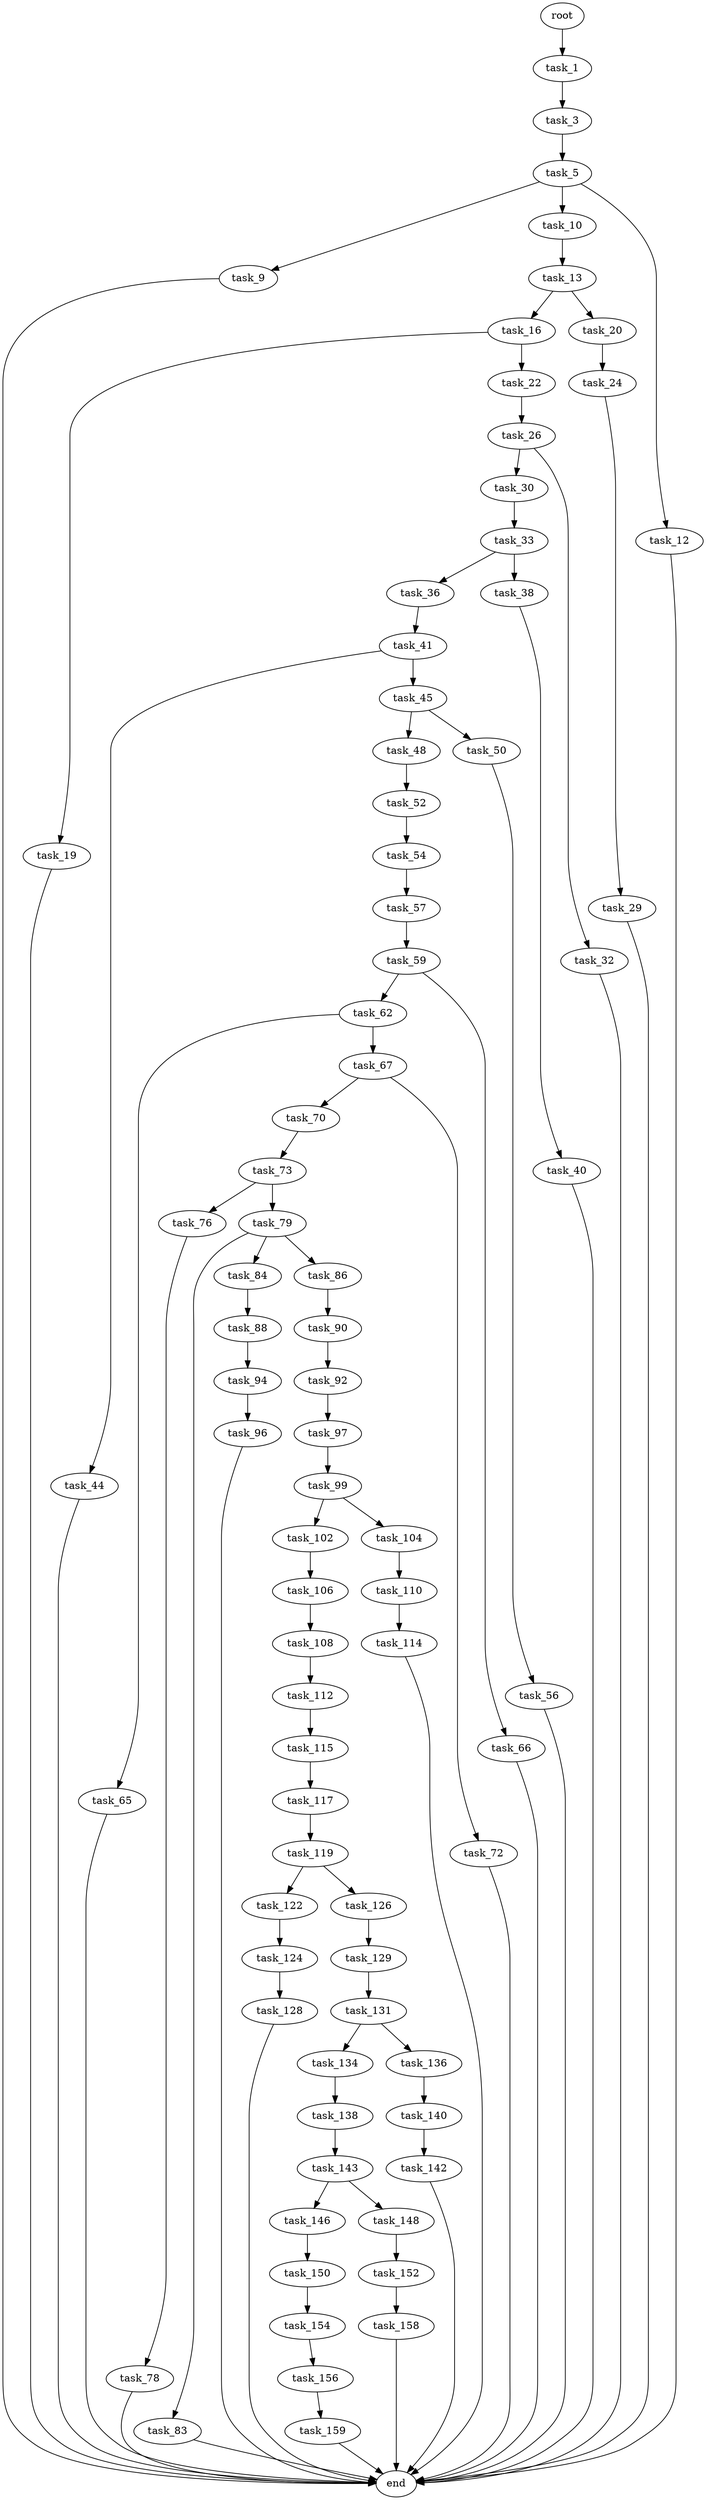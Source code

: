 digraph G {
  root [size="0.000000"];
  task_1 [size="17150043335.000000"];
  task_3 [size="5022063907.000000"];
  task_5 [size="877670299251.000000"];
  task_9 [size="676310683749.000000"];
  task_10 [size="147561524656.000000"];
  task_12 [size="24844570103.000000"];
  task_13 [size="36569238694.000000"];
  task_16 [size="231928233984.000000"];
  task_19 [size="1073741824000.000000"];
  task_20 [size="368293445632.000000"];
  task_22 [size="10649862705.000000"];
  task_24 [size="8589934592.000000"];
  task_26 [size="7381915917.000000"];
  task_29 [size="368293445632.000000"];
  task_30 [size="44226588169.000000"];
  task_32 [size="198255491786.000000"];
  task_33 [size="231928233984.000000"];
  task_36 [size="10170339225.000000"];
  task_38 [size="534897572963.000000"];
  task_40 [size="368293445632.000000"];
  task_41 [size="6134075809.000000"];
  task_44 [size="13233683131.000000"];
  task_45 [size="1073741824000.000000"];
  task_48 [size="4313482700.000000"];
  task_50 [size="1073741824000.000000"];
  task_52 [size="782757789696.000000"];
  task_54 [size="782757789696.000000"];
  task_56 [size="67267203351.000000"];
  task_57 [size="28991029248.000000"];
  task_59 [size="28036329732.000000"];
  task_62 [size="441287660534.000000"];
  task_65 [size="782757789696.000000"];
  task_66 [size="8478971283.000000"];
  task_67 [size="2468698308.000000"];
  task_70 [size="714180856638.000000"];
  task_72 [size="61137296279.000000"];
  task_73 [size="306129036183.000000"];
  task_76 [size="220435616665.000000"];
  task_78 [size="48651256213.000000"];
  task_79 [size="43698198146.000000"];
  task_83 [size="782757789696.000000"];
  task_84 [size="53204077548.000000"];
  task_86 [size="28991029248.000000"];
  task_88 [size="10199285951.000000"];
  task_90 [size="8588914931.000000"];
  task_92 [size="68719476736.000000"];
  task_94 [size="377358168557.000000"];
  task_96 [size="931403394368.000000"];
  task_97 [size="232499627633.000000"];
  task_99 [size="68719476736.000000"];
  task_102 [size="2429618091.000000"];
  task_104 [size="1455008196.000000"];
  task_106 [size="28991029248.000000"];
  task_108 [size="932418425.000000"];
  task_110 [size="17506349795.000000"];
  task_112 [size="20617076783.000000"];
  task_114 [size="17585738962.000000"];
  task_115 [size="231928233984.000000"];
  task_117 [size="172032316437.000000"];
  task_119 [size="549755813888.000000"];
  task_122 [size="782757789696.000000"];
  task_124 [size="134217728000.000000"];
  task_126 [size="40389645740.000000"];
  task_128 [size="8589934592.000000"];
  task_129 [size="134217728000.000000"];
  task_131 [size="1073741824000.000000"];
  task_134 [size="1193922959401.000000"];
  task_136 [size="662620663296.000000"];
  task_138 [size="368293445632.000000"];
  task_140 [size="68719476736.000000"];
  task_142 [size="68719476736.000000"];
  task_143 [size="583905458152.000000"];
  task_146 [size="9617228558.000000"];
  task_148 [size="71858178249.000000"];
  task_150 [size="368293445632.000000"];
  task_152 [size="539320810082.000000"];
  task_154 [size="78484809764.000000"];
  task_156 [size="255922679769.000000"];
  task_158 [size="782757789696.000000"];
  task_159 [size="4786735427.000000"];
  end [size="0.000000"];

  root -> task_1 [size="1.000000"];
  task_1 -> task_3 [size="838860800.000000"];
  task_3 -> task_5 [size="134217728.000000"];
  task_5 -> task_9 [size="536870912.000000"];
  task_5 -> task_10 [size="536870912.000000"];
  task_5 -> task_12 [size="536870912.000000"];
  task_9 -> end [size="1.000000"];
  task_10 -> task_13 [size="301989888.000000"];
  task_12 -> end [size="1.000000"];
  task_13 -> task_16 [size="33554432.000000"];
  task_13 -> task_20 [size="33554432.000000"];
  task_16 -> task_19 [size="301989888.000000"];
  task_16 -> task_22 [size="301989888.000000"];
  task_19 -> end [size="1.000000"];
  task_20 -> task_24 [size="411041792.000000"];
  task_22 -> task_26 [size="209715200.000000"];
  task_24 -> task_29 [size="33554432.000000"];
  task_26 -> task_30 [size="411041792.000000"];
  task_26 -> task_32 [size="411041792.000000"];
  task_29 -> end [size="1.000000"];
  task_30 -> task_33 [size="75497472.000000"];
  task_32 -> end [size="1.000000"];
  task_33 -> task_36 [size="301989888.000000"];
  task_33 -> task_38 [size="301989888.000000"];
  task_36 -> task_41 [size="536870912.000000"];
  task_38 -> task_40 [size="838860800.000000"];
  task_40 -> end [size="1.000000"];
  task_41 -> task_44 [size="134217728.000000"];
  task_41 -> task_45 [size="134217728.000000"];
  task_44 -> end [size="1.000000"];
  task_45 -> task_48 [size="838860800.000000"];
  task_45 -> task_50 [size="838860800.000000"];
  task_48 -> task_52 [size="134217728.000000"];
  task_50 -> task_56 [size="838860800.000000"];
  task_52 -> task_54 [size="679477248.000000"];
  task_54 -> task_57 [size="679477248.000000"];
  task_56 -> end [size="1.000000"];
  task_57 -> task_59 [size="75497472.000000"];
  task_59 -> task_62 [size="33554432.000000"];
  task_59 -> task_66 [size="33554432.000000"];
  task_62 -> task_65 [size="411041792.000000"];
  task_62 -> task_67 [size="411041792.000000"];
  task_65 -> end [size="1.000000"];
  task_66 -> end [size="1.000000"];
  task_67 -> task_70 [size="75497472.000000"];
  task_67 -> task_72 [size="75497472.000000"];
  task_70 -> task_73 [size="536870912.000000"];
  task_72 -> end [size="1.000000"];
  task_73 -> task_76 [size="411041792.000000"];
  task_73 -> task_79 [size="411041792.000000"];
  task_76 -> task_78 [size="411041792.000000"];
  task_78 -> end [size="1.000000"];
  task_79 -> task_83 [size="838860800.000000"];
  task_79 -> task_84 [size="838860800.000000"];
  task_79 -> task_86 [size="838860800.000000"];
  task_83 -> end [size="1.000000"];
  task_84 -> task_88 [size="838860800.000000"];
  task_86 -> task_90 [size="75497472.000000"];
  task_88 -> task_94 [size="301989888.000000"];
  task_90 -> task_92 [size="33554432.000000"];
  task_92 -> task_97 [size="134217728.000000"];
  task_94 -> task_96 [size="411041792.000000"];
  task_96 -> end [size="1.000000"];
  task_97 -> task_99 [size="301989888.000000"];
  task_99 -> task_102 [size="134217728.000000"];
  task_99 -> task_104 [size="134217728.000000"];
  task_102 -> task_106 [size="134217728.000000"];
  task_104 -> task_110 [size="75497472.000000"];
  task_106 -> task_108 [size="75497472.000000"];
  task_108 -> task_112 [size="33554432.000000"];
  task_110 -> task_114 [size="679477248.000000"];
  task_112 -> task_115 [size="411041792.000000"];
  task_114 -> end [size="1.000000"];
  task_115 -> task_117 [size="301989888.000000"];
  task_117 -> task_119 [size="209715200.000000"];
  task_119 -> task_122 [size="536870912.000000"];
  task_119 -> task_126 [size="536870912.000000"];
  task_122 -> task_124 [size="679477248.000000"];
  task_124 -> task_128 [size="209715200.000000"];
  task_126 -> task_129 [size="134217728.000000"];
  task_128 -> end [size="1.000000"];
  task_129 -> task_131 [size="209715200.000000"];
  task_131 -> task_134 [size="838860800.000000"];
  task_131 -> task_136 [size="838860800.000000"];
  task_134 -> task_138 [size="838860800.000000"];
  task_136 -> task_140 [size="838860800.000000"];
  task_138 -> task_143 [size="411041792.000000"];
  task_140 -> task_142 [size="134217728.000000"];
  task_142 -> end [size="1.000000"];
  task_143 -> task_146 [size="536870912.000000"];
  task_143 -> task_148 [size="536870912.000000"];
  task_146 -> task_150 [size="209715200.000000"];
  task_148 -> task_152 [size="134217728.000000"];
  task_150 -> task_154 [size="411041792.000000"];
  task_152 -> task_158 [size="679477248.000000"];
  task_154 -> task_156 [size="209715200.000000"];
  task_156 -> task_159 [size="536870912.000000"];
  task_158 -> end [size="1.000000"];
  task_159 -> end [size="1.000000"];
}
